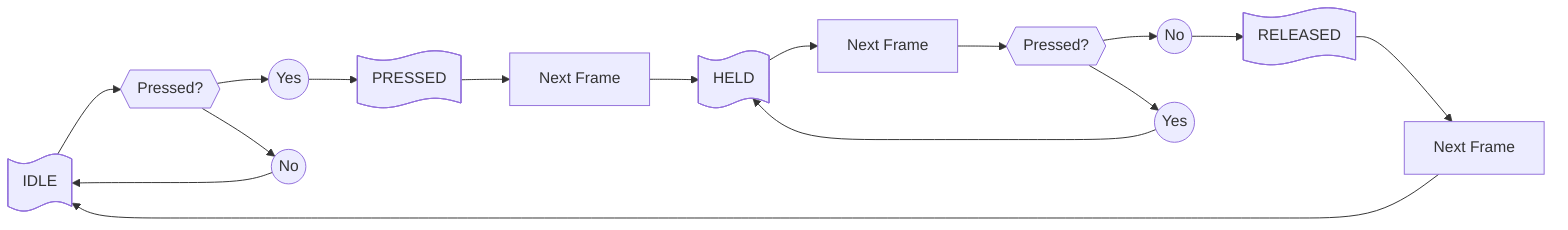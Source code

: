 flowchart LR
    A["IDLE"] --> B["Pressed?"]
    B --> C(("Yes")) & D(("No"))
    D --> A
    C --> E["PRESSED"]
    E --> F["Next Frame"]
    F --> G["HELD"]
    G --> H["Next Frame"]
    H --> Z["Pressed?"]
    Z --> J(("No")) & I(("Yes"))
    I --> G
    J --> K["RELEASED"]
    K --> L["Next Frame"]
    L --> A
    A@{ shape: paper-tape}
    B@{ shape: hex}
    E@{ shape: paper-tape}
    G@{ shape: paper-tape}
    Z@{ shape: hex}
    K@{ shape: paper-tape}
